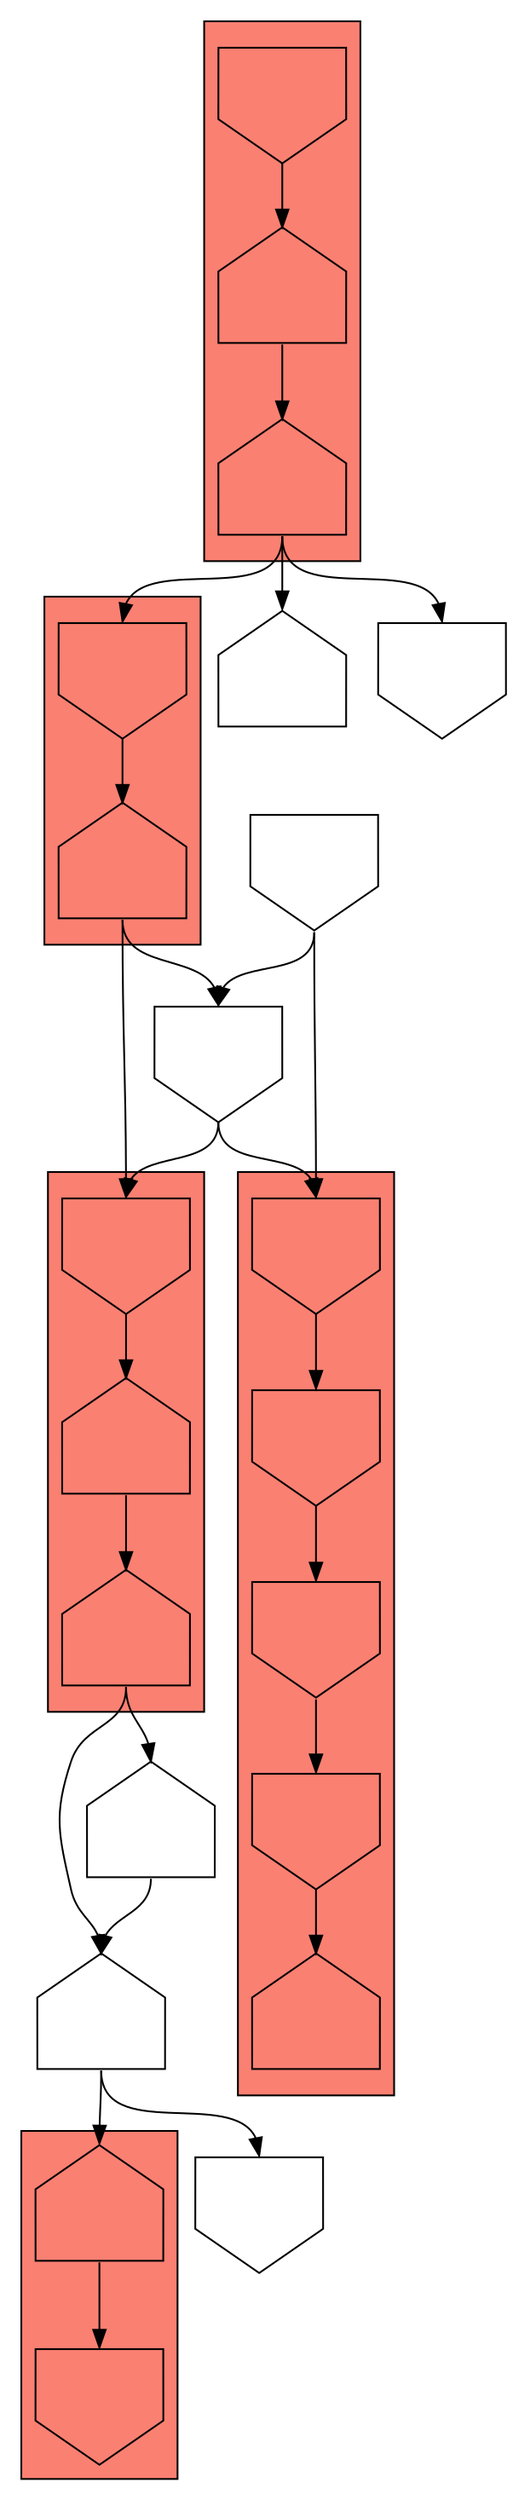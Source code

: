 digraph asm {
	edge [headport=n,tailport=s];
subgraph cluster_C4713_20796_170_21076_2618 {
	4713 [label="",height=1,width=1,shape=invhouse];
	20796 [label="",height=1,width=1,shape=invhouse];
	170 [label="",height=1,width=1,shape=invhouse];
	21076 [label="",height=1,width=1,shape=invhouse];
	2618 [label="",height=1,width=1,shape=house];
	style=filled;
	fillcolor=salmon;
}
subgraph cluster_C4718_4450_11211 {
	4718 [label="",height=1,width=1,shape=invhouse];
	4450 [label="",height=1,width=1,shape=house];
	11211 [label="",height=1,width=1,shape=house];
	style=filled;
	fillcolor=salmon;
}
subgraph cluster_C658_19586 {
	658 [label="",height=1,width=1,shape=house];
	19586 [label="",height=1,width=1,shape=invhouse];
	style=filled;
	fillcolor=salmon;
}
subgraph cluster_C11005_20167 {
	11005 [label="",height=1,width=1,shape=invhouse];
	20167 [label="",height=1,width=1,shape=house];
	style=filled;
	fillcolor=salmon;
}
subgraph cluster_C18175_19467_1130 {
	18175 [label="",height=1,width=1,shape=invhouse];
	19467 [label="",height=1,width=1,shape=house];
	1130 [label="",height=1,width=1,shape=house];
	style=filled;
	fillcolor=salmon;
}
	17334 [label="",height=1,width=1,shape=invhouse];
	4903 [label="",height=1,width=1,shape=house];
	17800 [label="",height=1,width=1,shape=invhouse];
	15586 [label="",height=1,width=1,shape=house];
	15596 [label="",height=1,width=1,shape=house];
	18339 [label="",height=1,width=1,shape=invhouse];
	19186 [label="",height=1,width=1,shape=invhouse];
	4713 -> 20796
	20796 -> 170
	170 -> 21076
	21076 -> 2618
	17334 -> 4713
	17334 -> 4718
	4718 -> 4450
	4450 -> 11211
	11211 -> 4903
	11211 -> 15586
	4903 -> 658
	4903 -> 17800
	658 -> 19586
	15586 -> 4903
	20167 -> 4718
	20167 -> 17334
	11005 -> 20167
	1130 -> 11005
	1130 -> 15596
	1130 -> 18339
	19467 -> 1130
	18175 -> 19467
	19186 -> 4713
	19186 -> 17334
}